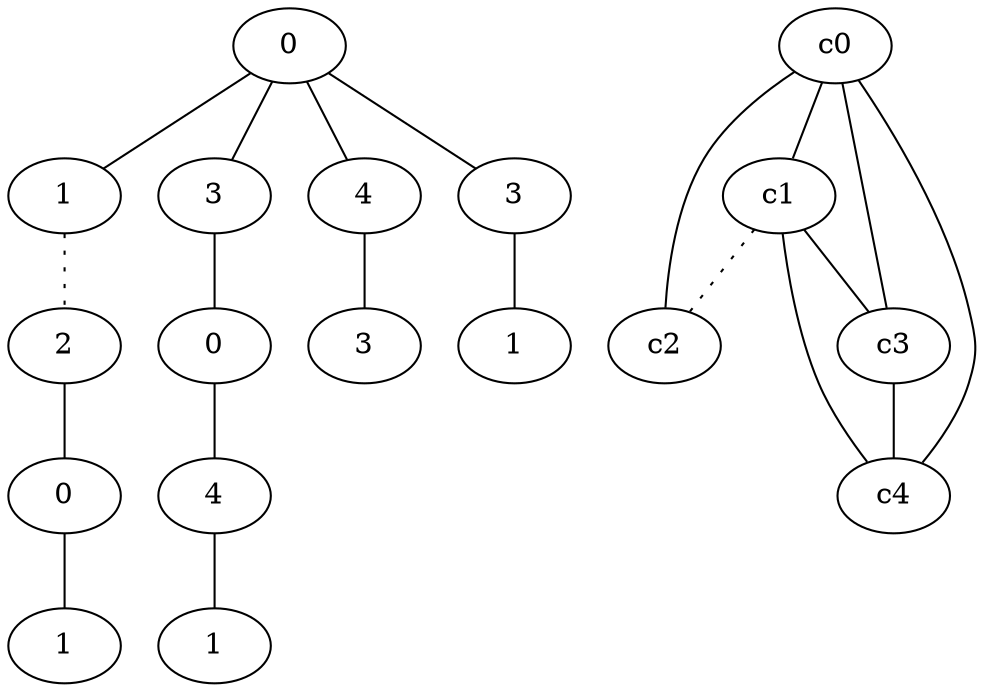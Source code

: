 graph {
a0[label=0];
a1[label=1];
a2[label=2];
a3[label=0];
a4[label=1];
a5[label=3];
a6[label=0];
a7[label=4];
a8[label=1];
a9[label=4];
a10[label=3];
a11[label=3];
a12[label=1];
a0 -- a1;
a0 -- a5;
a0 -- a9;
a0 -- a11;
a1 -- a2 [style=dotted];
a2 -- a3;
a3 -- a4;
a5 -- a6;
a6 -- a7;
a7 -- a8;
a9 -- a10;
a11 -- a12;
c0 -- c1;
c0 -- c2;
c0 -- c3;
c0 -- c4;
c1 -- c2 [style=dotted];
c1 -- c3;
c1 -- c4;
c3 -- c4;
}
